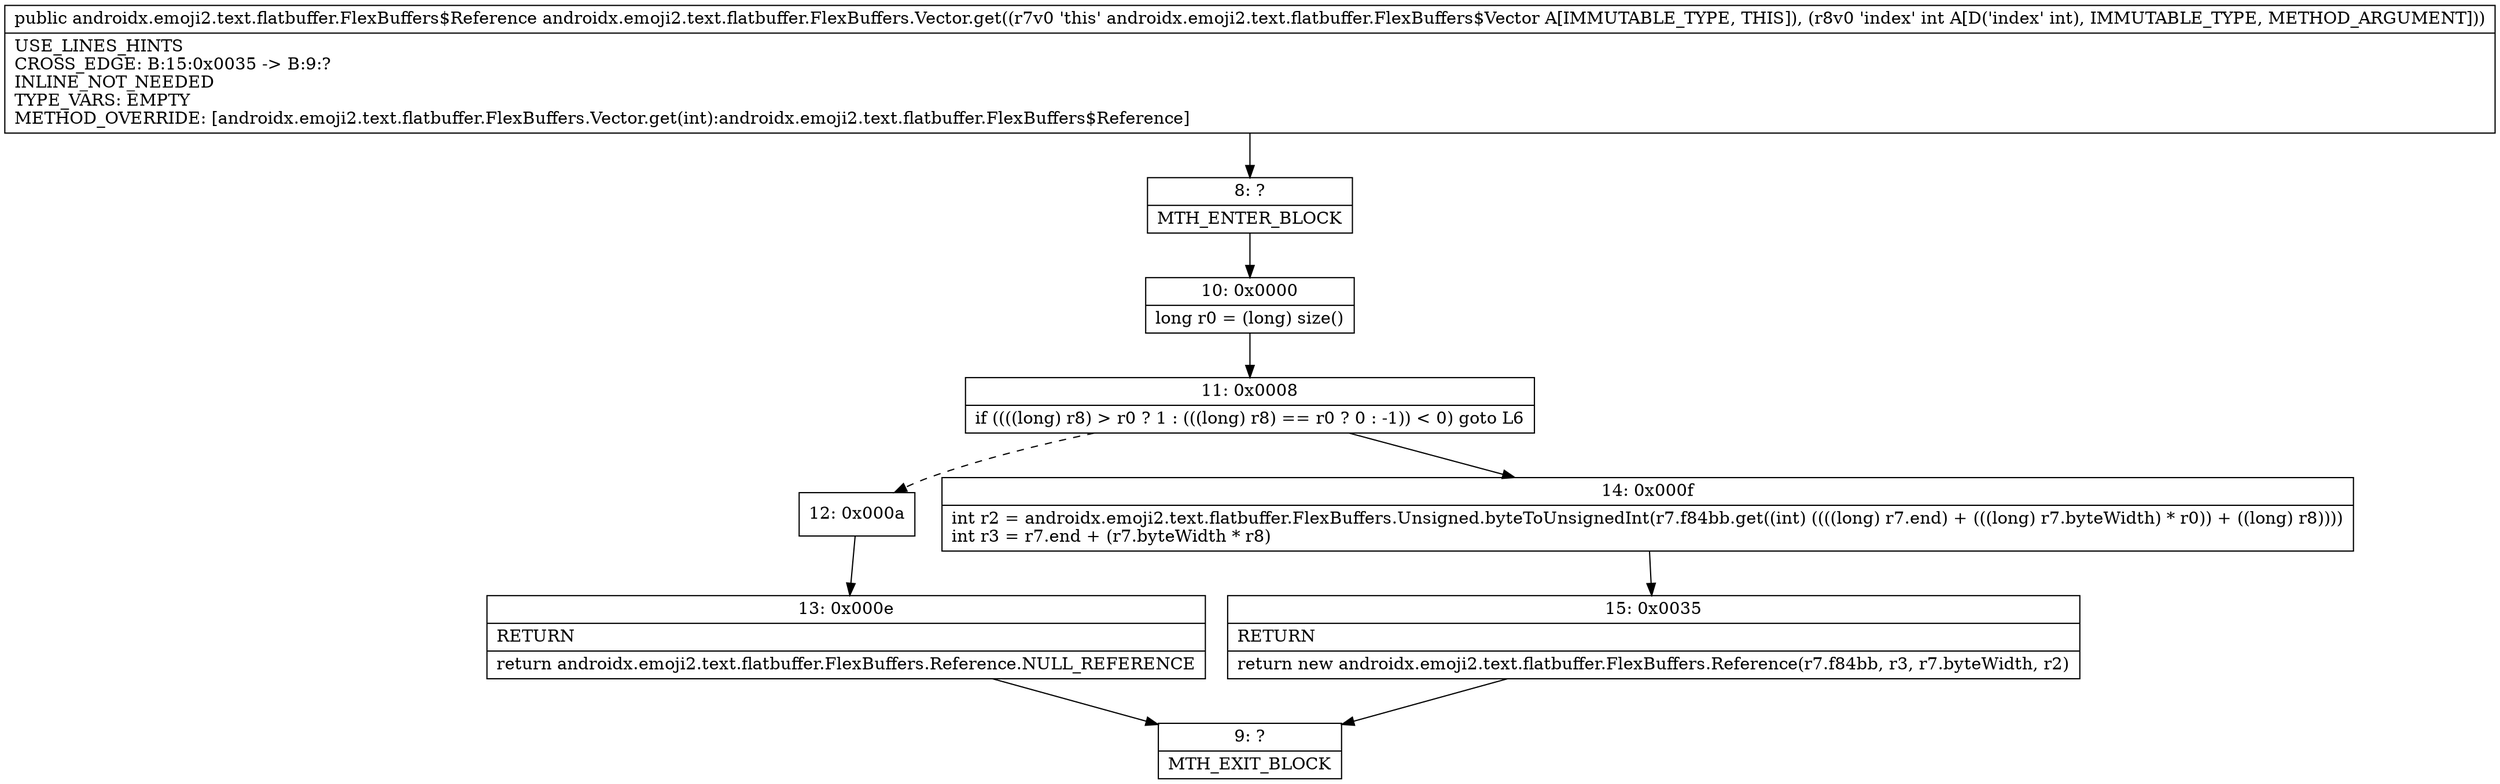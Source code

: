 digraph "CFG forandroidx.emoji2.text.flatbuffer.FlexBuffers.Vector.get(I)Landroidx\/emoji2\/text\/flatbuffer\/FlexBuffers$Reference;" {
Node_8 [shape=record,label="{8\:\ ?|MTH_ENTER_BLOCK\l}"];
Node_10 [shape=record,label="{10\:\ 0x0000|long r0 = (long) size()\l}"];
Node_11 [shape=record,label="{11\:\ 0x0008|if ((((long) r8) \> r0 ? 1 : (((long) r8) == r0 ? 0 : \-1)) \< 0) goto L6\l}"];
Node_12 [shape=record,label="{12\:\ 0x000a}"];
Node_13 [shape=record,label="{13\:\ 0x000e|RETURN\l|return androidx.emoji2.text.flatbuffer.FlexBuffers.Reference.NULL_REFERENCE\l}"];
Node_9 [shape=record,label="{9\:\ ?|MTH_EXIT_BLOCK\l}"];
Node_14 [shape=record,label="{14\:\ 0x000f|int r2 = androidx.emoji2.text.flatbuffer.FlexBuffers.Unsigned.byteToUnsignedInt(r7.f84bb.get((int) ((((long) r7.end) + (((long) r7.byteWidth) * r0)) + ((long) r8))))\lint r3 = r7.end + (r7.byteWidth * r8)\l}"];
Node_15 [shape=record,label="{15\:\ 0x0035|RETURN\l|return new androidx.emoji2.text.flatbuffer.FlexBuffers.Reference(r7.f84bb, r3, r7.byteWidth, r2)\l}"];
MethodNode[shape=record,label="{public androidx.emoji2.text.flatbuffer.FlexBuffers$Reference androidx.emoji2.text.flatbuffer.FlexBuffers.Vector.get((r7v0 'this' androidx.emoji2.text.flatbuffer.FlexBuffers$Vector A[IMMUTABLE_TYPE, THIS]), (r8v0 'index' int A[D('index' int), IMMUTABLE_TYPE, METHOD_ARGUMENT]))  | USE_LINES_HINTS\lCROSS_EDGE: B:15:0x0035 \-\> B:9:?\lINLINE_NOT_NEEDED\lTYPE_VARS: EMPTY\lMETHOD_OVERRIDE: [androidx.emoji2.text.flatbuffer.FlexBuffers.Vector.get(int):androidx.emoji2.text.flatbuffer.FlexBuffers$Reference]\l}"];
MethodNode -> Node_8;Node_8 -> Node_10;
Node_10 -> Node_11;
Node_11 -> Node_12[style=dashed];
Node_11 -> Node_14;
Node_12 -> Node_13;
Node_13 -> Node_9;
Node_14 -> Node_15;
Node_15 -> Node_9;
}

